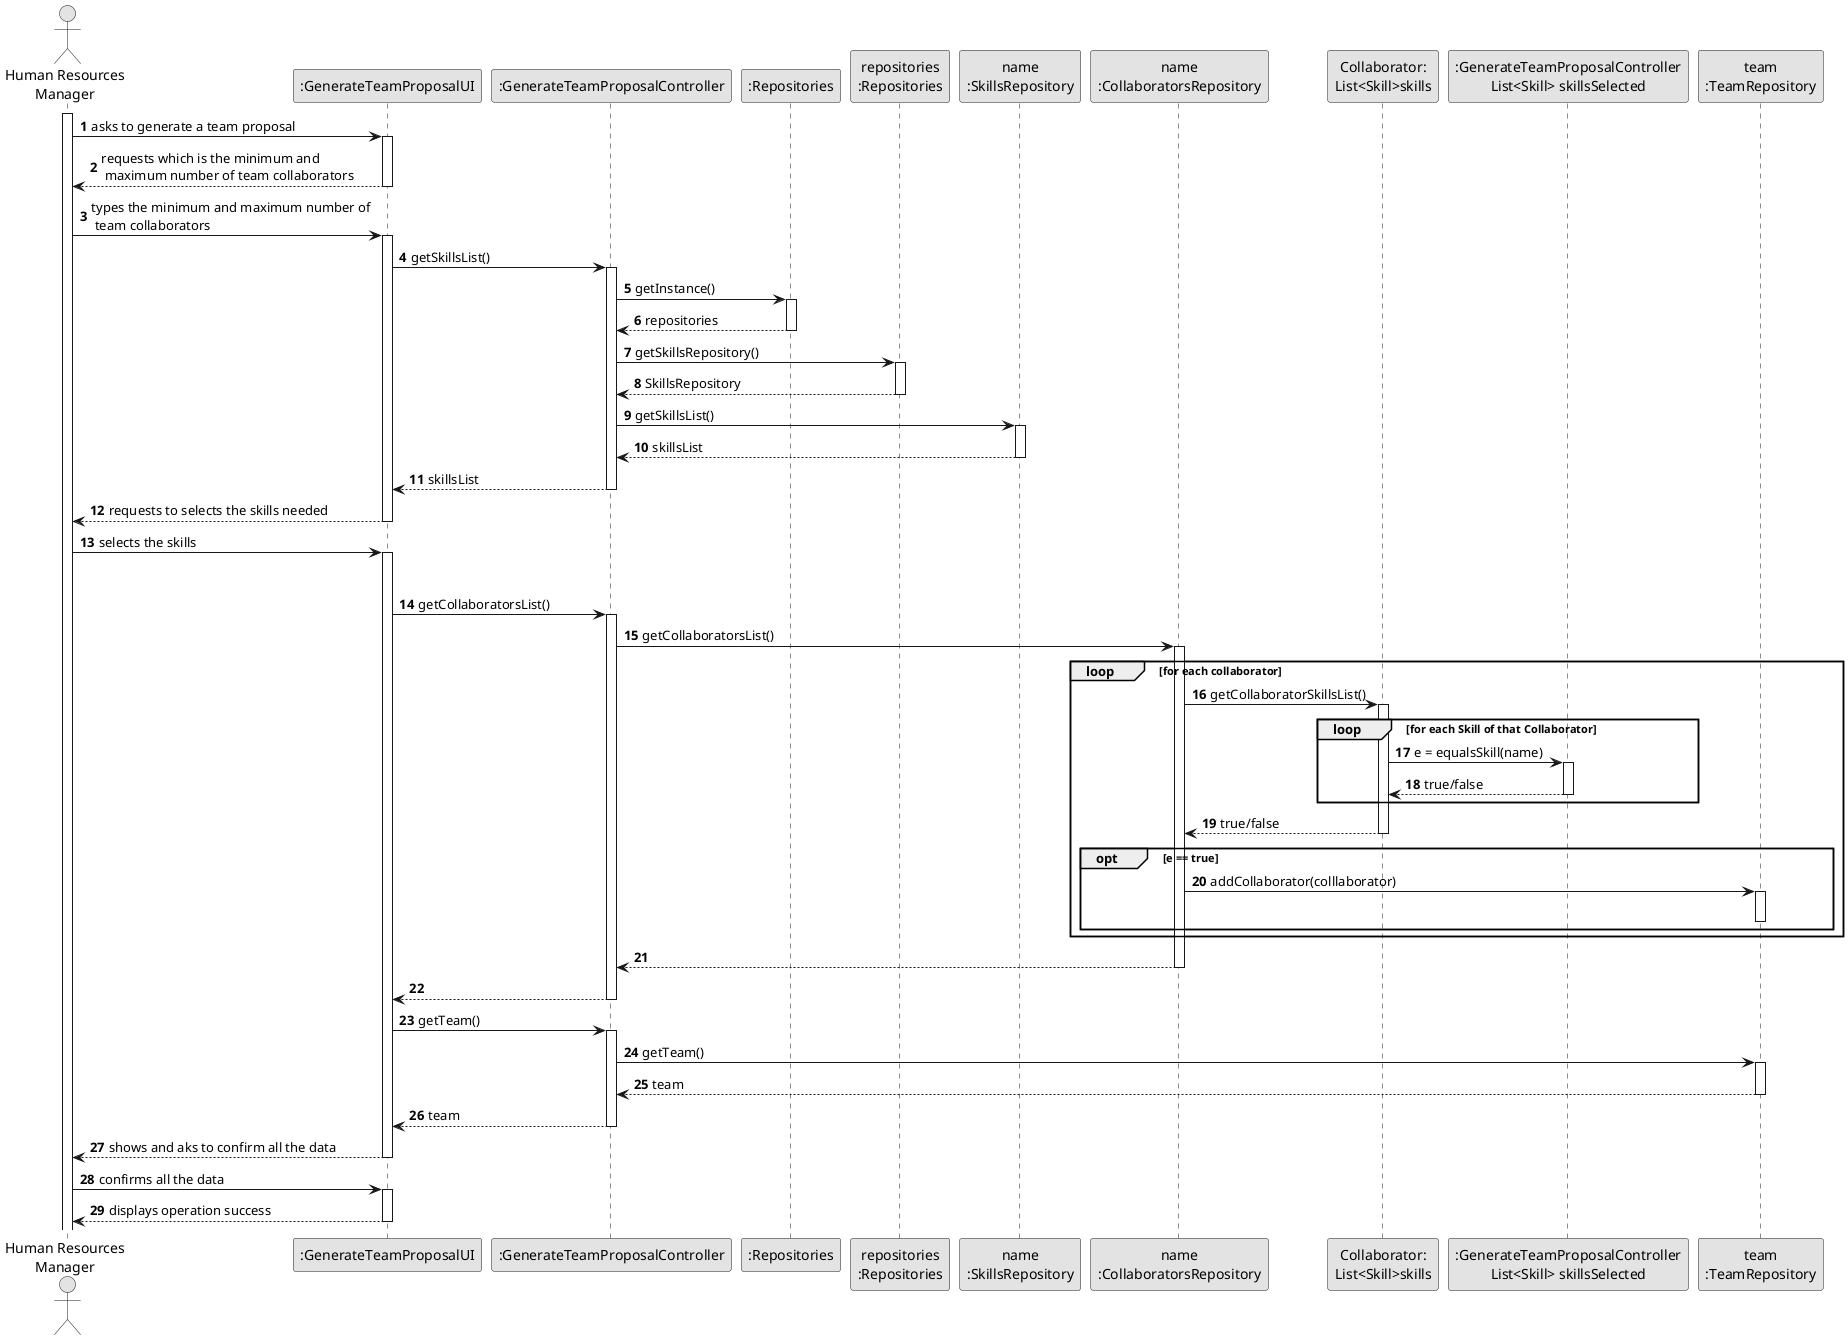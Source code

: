 @startuml
skinparam monochrome true
skinparam packageStyle rectangle
skinparam shadowing false

actor "Human Resources\nManager" as HRM
participant ":GenerateTeamProposalUI" as UI
participant ":GenerateTeamProposalController" as CTRL
participant ":Repositories" as RepositorySingleton
participant "repositories\n:Repositories" as PLAT
participant "name\n:SkillsRepository" as SkillsRepository
participant "name\n:CollaboratorsRepository" as CollaboratorsRepository
participant "Collaborator:\nList<Skill>skills" as CollaboratorSkills
participant ":GenerateTeamProposalController\nList<Skill> skillsSelected" as ListOfSkillsSelected
participant "team\n:TeamRepository" as TeamRepository

autonumber 1

activate HRM

HRM -> UI : asks to generate a team proposal
    activate UI

UI --> HRM : requests which is the minimum and\n maximum number of team collaborators
deactivate UI


HRM -> UI : types the minimum and maximum number of\n team collaborators
    activate UI

UI -> CTRL: getSkillsList()

activate CTRL

    CTRL -> RepositorySingleton : getInstance()
activate RepositorySingleton

RepositorySingleton --> CTRL: repositories
deactivate RepositorySingleton

    CTRL -> PLAT : getSkillsRepository()
activate PLAT

PLAT --> CTRL: SkillsRepository
deactivate PLAT

    CTRL -> SkillsRepository : getSkillsList()
activate SkillsRepository

SkillsRepository --> CTRL : skillsList
deactivate SkillsRepository

CTRL --> UI : skillsList
deactivate CTRL

UI --> HRM : requests to selects the skills needed

deactivate UI

    HRM -> UI : selects the skills
activate UI

deactivate CTRL

UI -> CTRL: getCollaboratorsList()

activate CTRL

    CTRL -> CollaboratorsRepository : getCollaboratorsList()
activate CollaboratorsRepository

    loop for each collaborator
            CollaboratorsRepository -> CollaboratorSkills : getCollaboratorSkillsList()
        activate CollaboratorSkills

            loop for each Skill of that Collaborator
                    CollaboratorSkills -> ListOfSkillsSelected : e = equalsSkill(name)
                activate ListOfSkillsSelected

                CollaboratorSkills <-- ListOfSkillsSelected : true/false
                deactivate ListOfSkillsSelected
            end
        CollaboratorsRepository <-- CollaboratorSkills : true/false
        deactivate CollaboratorSkills

        opt e == true

            CollaboratorsRepository -> TeamRepository : addCollaborator(colllaborator)
            activate TeamRepository
            deactivate TeamRepository

        end

        deactivate CollaboratorSkills

    end

CollaboratorsRepository --> CTRL:
deactivate CollaboratorsRepository


CTRL --> UI :
deactivate CTRL

UI -> CTRL: getTeam()

activate CTRL

    CTRL -> TeamRepository : getTeam()
activate TeamRepository

TeamRepository --> CTRL : team
deactivate TeamRepository

CTRL --> UI : team
deactivate CTRL

UI --> HRM : shows and aks to confirm all the data
deactivate UI

HRM -> UI : confirms all the data
activate UI

UI --> HRM : displays operation success
deactivate UI


@enduml

